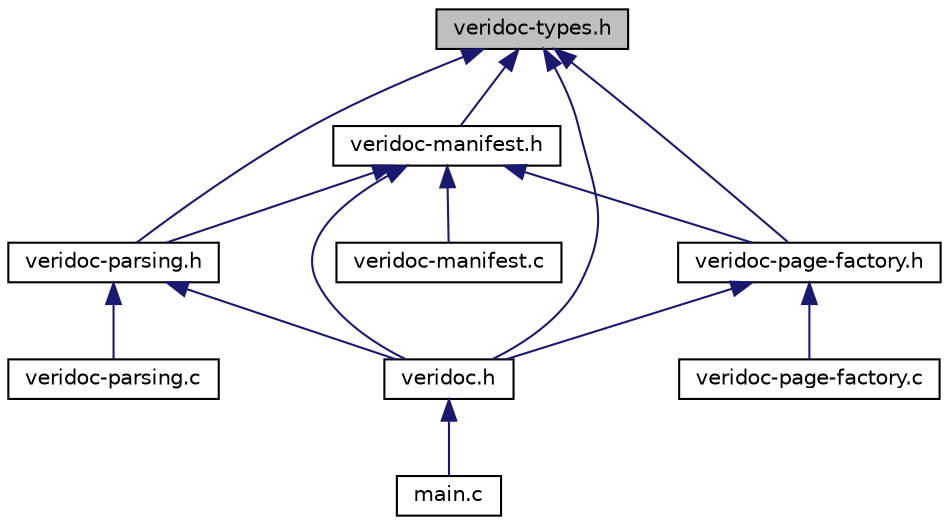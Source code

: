 digraph "veridoc-types.h"
{
 // INTERACTIVE_SVG=YES
 // LATEX_PDF_SIZE
  edge [fontname="Helvetica",fontsize="10",labelfontname="Helvetica",labelfontsize="10"];
  node [fontname="Helvetica",fontsize="10",shape=record];
  Node1 [label="veridoc-types.h",height=0.2,width=0.4,color="black", fillcolor="grey75", style="filled", fontcolor="black",tooltip="Contains type definitions used globally by the program."];
  Node1 -> Node2 [dir="back",color="midnightblue",fontsize="10",style="solid",fontname="Helvetica"];
  Node2 [label="veridoc.h",height=0.2,width=0.4,color="black", fillcolor="white", style="filled",URL="$veridoc_8h.html",tooltip=" "];
  Node2 -> Node3 [dir="back",color="midnightblue",fontsize="10",style="solid",fontname="Helvetica"];
  Node3 [label="main.c",height=0.2,width=0.4,color="black", fillcolor="white", style="filled",URL="$main_8c.html",tooltip="Contains the main entry point of the program."];
  Node1 -> Node4 [dir="back",color="midnightblue",fontsize="10",style="solid",fontname="Helvetica"];
  Node4 [label="veridoc-manifest.h",height=0.2,width=0.4,color="black", fillcolor="white", style="filled",URL="$veridoc-manifest_8h.html",tooltip="Contains common data structures and functions used on the file manifests."];
  Node4 -> Node2 [dir="back",color="midnightblue",fontsize="10",style="solid",fontname="Helvetica"];
  Node4 -> Node5 [dir="back",color="midnightblue",fontsize="10",style="solid",fontname="Helvetica"];
  Node5 [label="veridoc-parsing.h",height=0.2,width=0.4,color="black", fillcolor="white", style="filled",URL="$veridoc-parsing_8h.html",tooltip="Contains data structures and functions for parsing verilog files."];
  Node5 -> Node2 [dir="back",color="midnightblue",fontsize="10",style="solid",fontname="Helvetica"];
  Node5 -> Node6 [dir="back",color="midnightblue",fontsize="10",style="solid",fontname="Helvetica"];
  Node6 [label="veridoc-parsing.c",height=0.2,width=0.4,color="black", fillcolor="white", style="filled",URL="$veridoc-parsing_8c.html",tooltip="Contains data structures and functions for parsing verilog files."];
  Node4 -> Node7 [dir="back",color="midnightblue",fontsize="10",style="solid",fontname="Helvetica"];
  Node7 [label="veridoc-page-factory.h",height=0.2,width=0.4,color="black", fillcolor="white", style="filled",URL="$veridoc-page-factory_8h.html",tooltip="Declares functions and structures responsible for building the documentation pages."];
  Node7 -> Node2 [dir="back",color="midnightblue",fontsize="10",style="solid",fontname="Helvetica"];
  Node7 -> Node8 [dir="back",color="midnightblue",fontsize="10",style="solid",fontname="Helvetica"];
  Node8 [label="veridoc-page-factory.c",height=0.2,width=0.4,color="black", fillcolor="white", style="filled",URL="$veridoc-page-factory_8c.html",tooltip="Defines functions and structures responsible for building the documentation pages."];
  Node4 -> Node9 [dir="back",color="midnightblue",fontsize="10",style="solid",fontname="Helvetica"];
  Node9 [label="veridoc-manifest.c",height=0.2,width=0.4,color="black", fillcolor="white", style="filled",URL="$veridoc-manifest_8c.html",tooltip="Contains common data structures and functions used on the file manifests."];
  Node1 -> Node5 [dir="back",color="midnightblue",fontsize="10",style="solid",fontname="Helvetica"];
  Node1 -> Node7 [dir="back",color="midnightblue",fontsize="10",style="solid",fontname="Helvetica"];
}
